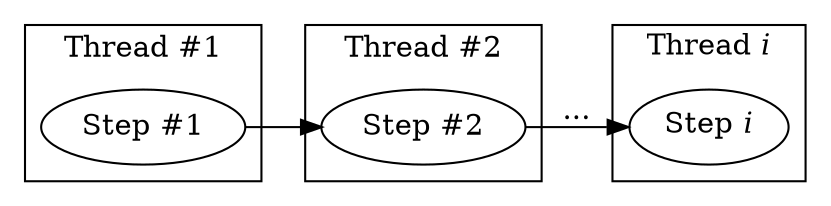 digraph {
    graph [rankdir=LR];
    subgraph cluster0 {
        label="Thread #1"
        step0[label="Step #1"]
    }
    subgraph cluster1 {
        label="Thread #2"
        step1[label="Step #2"]
    }
    subgraph cluster2 {
        label=<Thread <I>i</I>>
        stepi[label=<Step <I>i</I>>]
    }

    step0 -> step1
    step1 -> stepi[label="..."]
}
